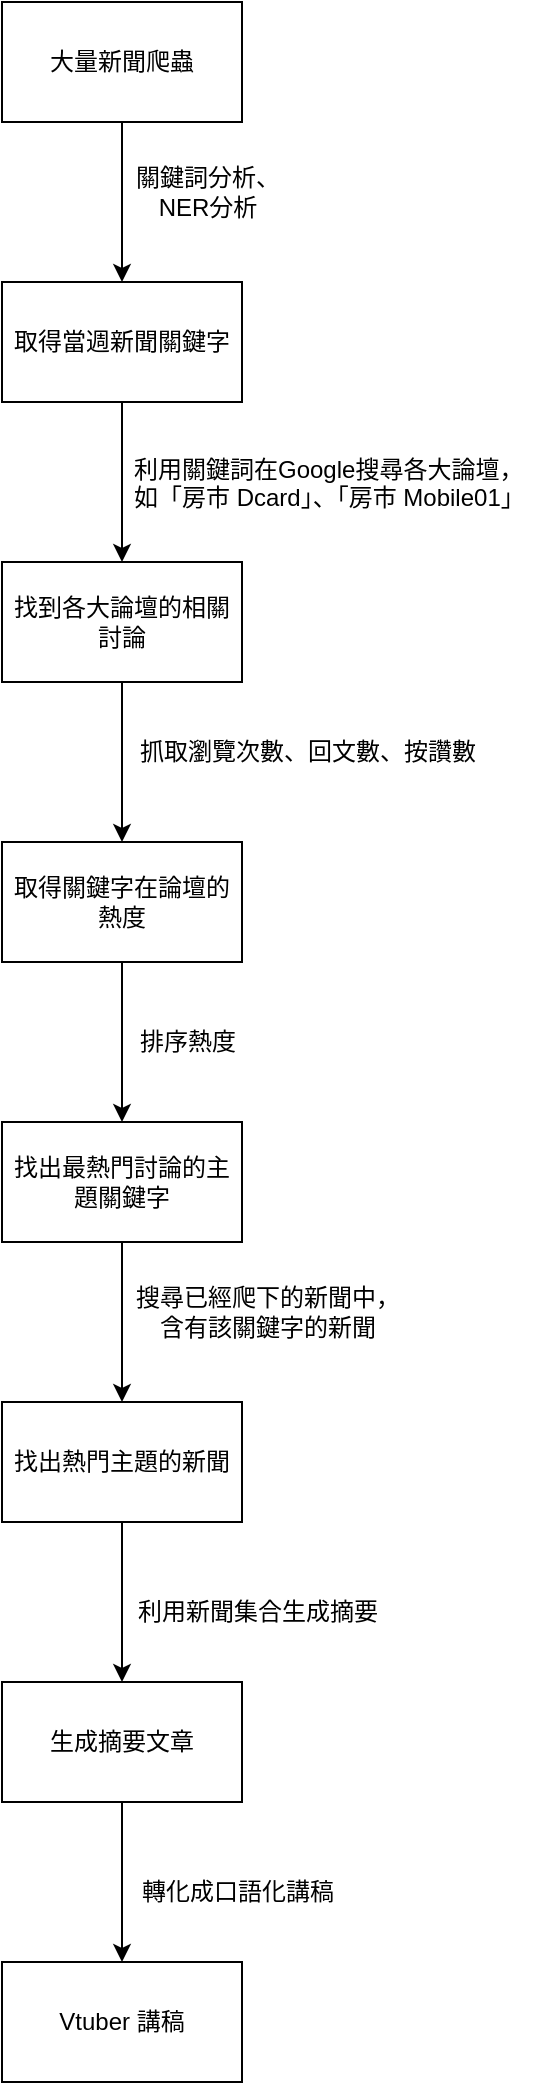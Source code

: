 <mxfile version="17.4.0"><diagram id="hx60ANAItnPrMTYL_oYe" name="Page-1"><mxGraphModel dx="1186" dy="823" grid="1" gridSize="10" guides="1" tooltips="1" connect="1" arrows="1" fold="1" page="1" pageScale="1" pageWidth="827" pageHeight="1169" math="0" shadow="0"><root><mxCell id="0"/><mxCell id="1" parent="0"/><mxCell id="LVE-Ia9un0Pvi8p1l5Xl-3" value="" style="edgeStyle=orthogonalEdgeStyle;rounded=0;orthogonalLoop=1;jettySize=auto;html=1;" edge="1" parent="1" source="LVE-Ia9un0Pvi8p1l5Xl-1" target="LVE-Ia9un0Pvi8p1l5Xl-2"><mxGeometry relative="1" as="geometry"/></mxCell><mxCell id="LVE-Ia9un0Pvi8p1l5Xl-1" value="大量新聞爬蟲" style="rounded=0;whiteSpace=wrap;html=1;" vertex="1" parent="1"><mxGeometry x="354" y="130" width="120" height="60" as="geometry"/></mxCell><mxCell id="LVE-Ia9un0Pvi8p1l5Xl-5" value="" style="edgeStyle=orthogonalEdgeStyle;rounded=0;orthogonalLoop=1;jettySize=auto;html=1;" edge="1" parent="1" source="LVE-Ia9un0Pvi8p1l5Xl-2" target="LVE-Ia9un0Pvi8p1l5Xl-4"><mxGeometry relative="1" as="geometry"/></mxCell><mxCell id="LVE-Ia9un0Pvi8p1l5Xl-2" value="取得當週新聞關鍵字" style="whiteSpace=wrap;html=1;rounded=0;" vertex="1" parent="1"><mxGeometry x="354" y="270" width="120" height="60" as="geometry"/></mxCell><mxCell id="LVE-Ia9un0Pvi8p1l5Xl-9" value="" style="edgeStyle=orthogonalEdgeStyle;rounded=0;orthogonalLoop=1;jettySize=auto;html=1;" edge="1" parent="1" source="LVE-Ia9un0Pvi8p1l5Xl-4" target="LVE-Ia9un0Pvi8p1l5Xl-8"><mxGeometry relative="1" as="geometry"/></mxCell><mxCell id="LVE-Ia9un0Pvi8p1l5Xl-4" value="找到各大論壇的相關討論" style="whiteSpace=wrap;html=1;rounded=0;" vertex="1" parent="1"><mxGeometry x="354" y="410" width="120" height="60" as="geometry"/></mxCell><mxCell id="LVE-Ia9un0Pvi8p1l5Xl-6" value="利用關鍵詞在Google搜尋各大論壇，&#10;如「房市 Dcard」、「房市 Mobile01」" style="text;strokeColor=none;fillColor=none;align=left;verticalAlign=middle;spacingLeft=4;spacingRight=4;overflow=hidden;points=[[0,0.5],[1,0.5]];portConstraint=eastwest;rotatable=0;" vertex="1" parent="1"><mxGeometry x="414" y="350" width="216" height="40" as="geometry"/></mxCell><mxCell id="LVE-Ia9un0Pvi8p1l5Xl-7" value="關鍵詞分析、NER分析" style="text;html=1;strokeColor=none;fillColor=none;align=center;verticalAlign=middle;whiteSpace=wrap;rounded=0;" vertex="1" parent="1"><mxGeometry x="414" y="210" width="86" height="30" as="geometry"/></mxCell><mxCell id="LVE-Ia9un0Pvi8p1l5Xl-12" value="" style="edgeStyle=orthogonalEdgeStyle;rounded=0;orthogonalLoop=1;jettySize=auto;html=1;" edge="1" parent="1" source="LVE-Ia9un0Pvi8p1l5Xl-8" target="LVE-Ia9un0Pvi8p1l5Xl-11"><mxGeometry relative="1" as="geometry"/></mxCell><mxCell id="LVE-Ia9un0Pvi8p1l5Xl-8" value="&lt;span&gt;取得關鍵字在論壇的熱度&lt;/span&gt;" style="whiteSpace=wrap;html=1;rounded=0;" vertex="1" parent="1"><mxGeometry x="354" y="550" width="120" height="60" as="geometry"/></mxCell><mxCell id="LVE-Ia9un0Pvi8p1l5Xl-10" value="抓取瀏覽次數、回文數、按讚數" style="text;html=1;strokeColor=none;fillColor=none;align=center;verticalAlign=middle;whiteSpace=wrap;rounded=0;" vertex="1" parent="1"><mxGeometry x="414" y="490" width="186" height="30" as="geometry"/></mxCell><mxCell id="LVE-Ia9un0Pvi8p1l5Xl-16" value="" style="edgeStyle=orthogonalEdgeStyle;rounded=0;orthogonalLoop=1;jettySize=auto;html=1;" edge="1" parent="1" source="LVE-Ia9un0Pvi8p1l5Xl-11" target="LVE-Ia9un0Pvi8p1l5Xl-15"><mxGeometry relative="1" as="geometry"/></mxCell><mxCell id="LVE-Ia9un0Pvi8p1l5Xl-11" value="找出最熱門討論的主題關鍵字" style="whiteSpace=wrap;html=1;rounded=0;" vertex="1" parent="1"><mxGeometry x="354" y="690" width="120" height="60" as="geometry"/></mxCell><mxCell id="LVE-Ia9un0Pvi8p1l5Xl-13" value="排序熱度" style="text;html=1;strokeColor=none;fillColor=none;align=center;verticalAlign=middle;whiteSpace=wrap;rounded=0;" vertex="1" parent="1"><mxGeometry x="414" y="640" width="66" height="20" as="geometry"/></mxCell><mxCell id="LVE-Ia9un0Pvi8p1l5Xl-19" value="" style="edgeStyle=orthogonalEdgeStyle;rounded=0;orthogonalLoop=1;jettySize=auto;html=1;" edge="1" parent="1" source="LVE-Ia9un0Pvi8p1l5Xl-15" target="LVE-Ia9un0Pvi8p1l5Xl-18"><mxGeometry relative="1" as="geometry"/></mxCell><mxCell id="LVE-Ia9un0Pvi8p1l5Xl-15" value="找出熱門主題的新聞" style="whiteSpace=wrap;html=1;rounded=0;" vertex="1" parent="1"><mxGeometry x="354" y="830" width="120" height="60" as="geometry"/></mxCell><mxCell id="LVE-Ia9un0Pvi8p1l5Xl-17" value="搜尋已經爬下的新聞中，&lt;br&gt;含有該關鍵字的新聞" style="text;html=1;strokeColor=none;fillColor=none;align=center;verticalAlign=middle;whiteSpace=wrap;rounded=0;" vertex="1" parent="1"><mxGeometry x="414" y="770" width="146" height="30" as="geometry"/></mxCell><mxCell id="LVE-Ia9un0Pvi8p1l5Xl-22" value="" style="edgeStyle=orthogonalEdgeStyle;rounded=0;orthogonalLoop=1;jettySize=auto;html=1;" edge="1" parent="1" source="LVE-Ia9un0Pvi8p1l5Xl-18" target="LVE-Ia9un0Pvi8p1l5Xl-21"><mxGeometry relative="1" as="geometry"/></mxCell><mxCell id="LVE-Ia9un0Pvi8p1l5Xl-18" value="生成摘要文章" style="whiteSpace=wrap;html=1;rounded=0;" vertex="1" parent="1"><mxGeometry x="354" y="970" width="120" height="60" as="geometry"/></mxCell><mxCell id="LVE-Ia9un0Pvi8p1l5Xl-20" value="利用新聞集合生成摘要" style="text;html=1;strokeColor=none;fillColor=none;align=center;verticalAlign=middle;whiteSpace=wrap;rounded=0;" vertex="1" parent="1"><mxGeometry x="414" y="920" width="136" height="30" as="geometry"/></mxCell><mxCell id="LVE-Ia9un0Pvi8p1l5Xl-21" value="Vtuber 講稿" style="whiteSpace=wrap;html=1;rounded=0;" vertex="1" parent="1"><mxGeometry x="354" y="1110" width="120" height="60" as="geometry"/></mxCell><mxCell id="LVE-Ia9un0Pvi8p1l5Xl-23" value="轉化成口語化講稿" style="text;html=1;strokeColor=none;fillColor=none;align=center;verticalAlign=middle;whiteSpace=wrap;rounded=0;" vertex="1" parent="1"><mxGeometry x="414" y="1060" width="116" height="30" as="geometry"/></mxCell></root></mxGraphModel></diagram></mxfile>